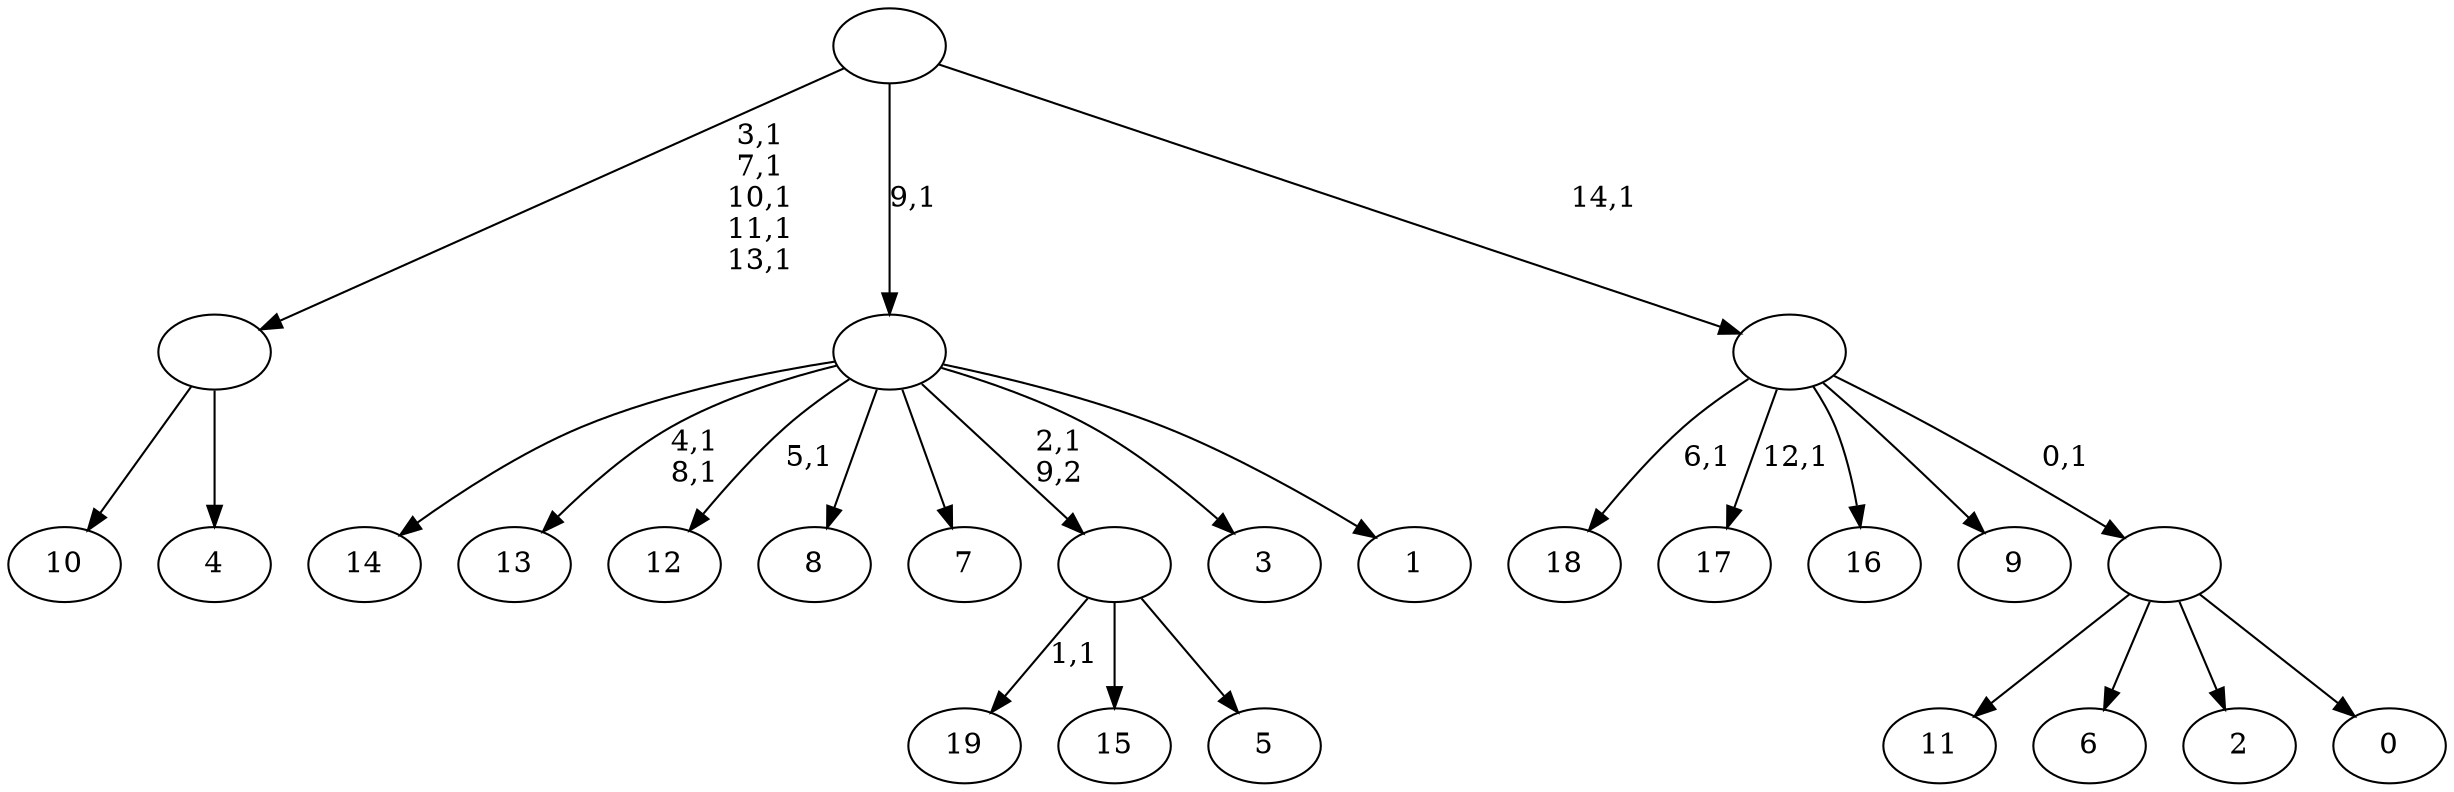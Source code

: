 digraph T {
	35 [label="19"]
	33 [label="18"]
	31 [label="17"]
	29 [label="16"]
	28 [label="15"]
	27 [label="14"]
	26 [label="13"]
	23 [label="12"]
	21 [label="11"]
	20 [label="10"]
	19 [label="9"]
	18 [label="8"]
	17 [label="7"]
	16 [label="6"]
	15 [label="5"]
	14 [label=""]
	13 [label="4"]
	12 [label=""]
	7 [label="3"]
	6 [label="2"]
	5 [label="1"]
	4 [label=""]
	3 [label="0"]
	2 [label=""]
	1 [label=""]
	0 [label=""]
	14 -> 35 [label="1,1"]
	14 -> 28 [label=""]
	14 -> 15 [label=""]
	12 -> 20 [label=""]
	12 -> 13 [label=""]
	4 -> 23 [label="5,1"]
	4 -> 26 [label="4,1\n8,1"]
	4 -> 27 [label=""]
	4 -> 18 [label=""]
	4 -> 17 [label=""]
	4 -> 14 [label="2,1\n9,2"]
	4 -> 7 [label=""]
	4 -> 5 [label=""]
	2 -> 21 [label=""]
	2 -> 16 [label=""]
	2 -> 6 [label=""]
	2 -> 3 [label=""]
	1 -> 31 [label="12,1"]
	1 -> 33 [label="6,1"]
	1 -> 29 [label=""]
	1 -> 19 [label=""]
	1 -> 2 [label="0,1"]
	0 -> 12 [label="3,1\n7,1\n10,1\n11,1\n13,1"]
	0 -> 4 [label="9,1"]
	0 -> 1 [label="14,1"]
}
